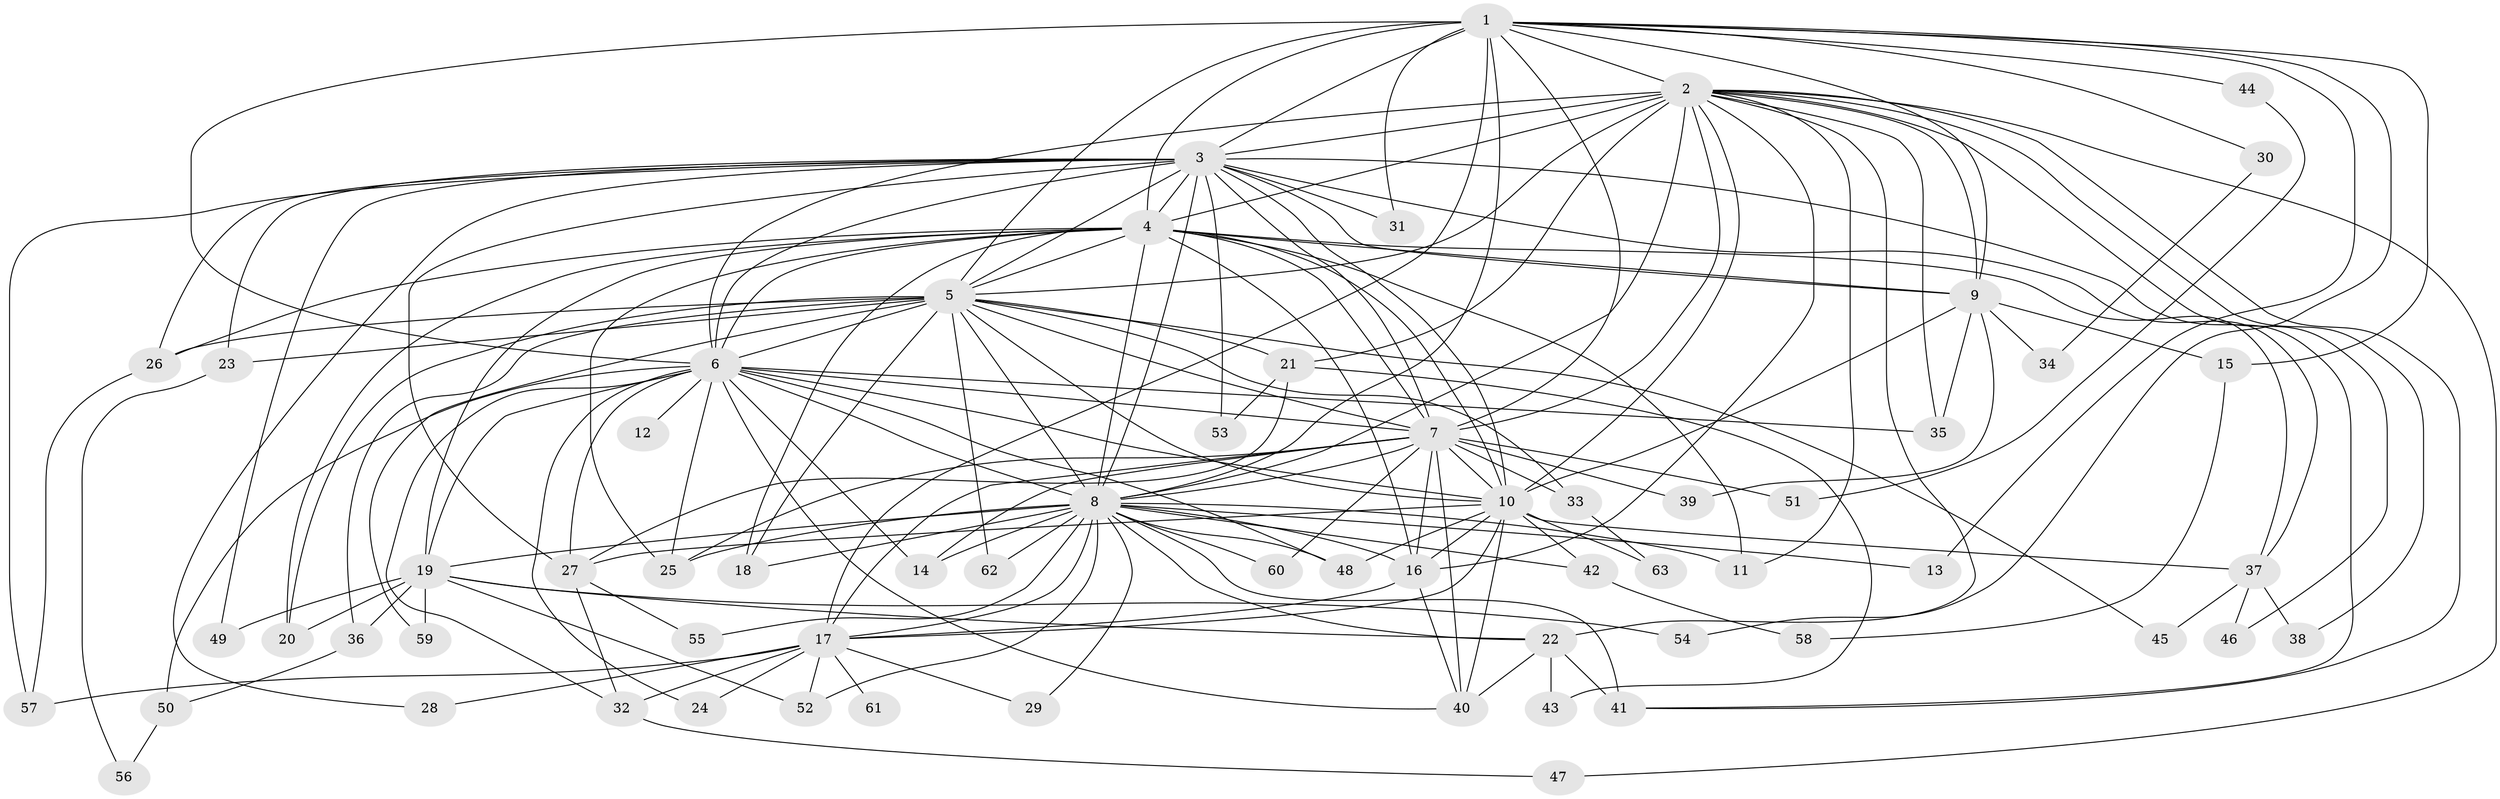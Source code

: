 // original degree distribution, {21: 0.024, 22: 0.016, 31: 0.016, 16: 0.008, 24: 0.016, 8: 0.008, 2: 0.528, 3: 0.256, 5: 0.008, 4: 0.08, 12: 0.008, 6: 0.032}
// Generated by graph-tools (version 1.1) at 2025/34/03/09/25 02:34:44]
// undirected, 63 vertices, 169 edges
graph export_dot {
graph [start="1"]
  node [color=gray90,style=filled];
  1;
  2;
  3;
  4;
  5;
  6;
  7;
  8;
  9;
  10;
  11;
  12;
  13;
  14;
  15;
  16;
  17;
  18;
  19;
  20;
  21;
  22;
  23;
  24;
  25;
  26;
  27;
  28;
  29;
  30;
  31;
  32;
  33;
  34;
  35;
  36;
  37;
  38;
  39;
  40;
  41;
  42;
  43;
  44;
  45;
  46;
  47;
  48;
  49;
  50;
  51;
  52;
  53;
  54;
  55;
  56;
  57;
  58;
  59;
  60;
  61;
  62;
  63;
  1 -- 2 [weight=1.0];
  1 -- 3 [weight=2.0];
  1 -- 4 [weight=2.0];
  1 -- 5 [weight=1.0];
  1 -- 6 [weight=2.0];
  1 -- 7 [weight=2.0];
  1 -- 8 [weight=1.0];
  1 -- 9 [weight=1.0];
  1 -- 13 [weight=1.0];
  1 -- 15 [weight=1.0];
  1 -- 17 [weight=1.0];
  1 -- 30 [weight=1.0];
  1 -- 31 [weight=1.0];
  1 -- 44 [weight=1.0];
  1 -- 54 [weight=1.0];
  2 -- 3 [weight=2.0];
  2 -- 4 [weight=3.0];
  2 -- 5 [weight=1.0];
  2 -- 6 [weight=1.0];
  2 -- 7 [weight=1.0];
  2 -- 8 [weight=1.0];
  2 -- 9 [weight=1.0];
  2 -- 10 [weight=1.0];
  2 -- 11 [weight=1.0];
  2 -- 16 [weight=1.0];
  2 -- 21 [weight=2.0];
  2 -- 22 [weight=1.0];
  2 -- 35 [weight=1.0];
  2 -- 38 [weight=1.0];
  2 -- 41 [weight=1.0];
  2 -- 46 [weight=1.0];
  2 -- 47 [weight=1.0];
  3 -- 4 [weight=4.0];
  3 -- 5 [weight=2.0];
  3 -- 6 [weight=2.0];
  3 -- 7 [weight=3.0];
  3 -- 8 [weight=2.0];
  3 -- 9 [weight=1.0];
  3 -- 10 [weight=1.0];
  3 -- 23 [weight=1.0];
  3 -- 26 [weight=2.0];
  3 -- 27 [weight=3.0];
  3 -- 28 [weight=1.0];
  3 -- 31 [weight=1.0];
  3 -- 37 [weight=1.0];
  3 -- 41 [weight=1.0];
  3 -- 49 [weight=1.0];
  3 -- 53 [weight=1.0];
  3 -- 57 [weight=1.0];
  4 -- 5 [weight=2.0];
  4 -- 6 [weight=2.0];
  4 -- 7 [weight=3.0];
  4 -- 8 [weight=3.0];
  4 -- 9 [weight=1.0];
  4 -- 10 [weight=16.0];
  4 -- 11 [weight=1.0];
  4 -- 16 [weight=5.0];
  4 -- 18 [weight=1.0];
  4 -- 19 [weight=2.0];
  4 -- 20 [weight=1.0];
  4 -- 25 [weight=1.0];
  4 -- 26 [weight=1.0];
  4 -- 37 [weight=1.0];
  5 -- 6 [weight=1.0];
  5 -- 7 [weight=1.0];
  5 -- 8 [weight=2.0];
  5 -- 10 [weight=1.0];
  5 -- 18 [weight=1.0];
  5 -- 20 [weight=1.0];
  5 -- 21 [weight=1.0];
  5 -- 23 [weight=1.0];
  5 -- 26 [weight=1.0];
  5 -- 33 [weight=1.0];
  5 -- 36 [weight=1.0];
  5 -- 45 [weight=1.0];
  5 -- 59 [weight=1.0];
  5 -- 62 [weight=1.0];
  6 -- 7 [weight=1.0];
  6 -- 8 [weight=2.0];
  6 -- 10 [weight=2.0];
  6 -- 12 [weight=1.0];
  6 -- 14 [weight=1.0];
  6 -- 19 [weight=1.0];
  6 -- 24 [weight=1.0];
  6 -- 25 [weight=1.0];
  6 -- 27 [weight=1.0];
  6 -- 32 [weight=1.0];
  6 -- 35 [weight=1.0];
  6 -- 40 [weight=1.0];
  6 -- 48 [weight=1.0];
  6 -- 50 [weight=1.0];
  7 -- 8 [weight=1.0];
  7 -- 10 [weight=2.0];
  7 -- 14 [weight=2.0];
  7 -- 16 [weight=1.0];
  7 -- 17 [weight=1.0];
  7 -- 25 [weight=1.0];
  7 -- 33 [weight=1.0];
  7 -- 39 [weight=1.0];
  7 -- 40 [weight=1.0];
  7 -- 51 [weight=1.0];
  7 -- 60 [weight=1.0];
  8 -- 11 [weight=1.0];
  8 -- 13 [weight=1.0];
  8 -- 14 [weight=1.0];
  8 -- 16 [weight=1.0];
  8 -- 17 [weight=1.0];
  8 -- 18 [weight=1.0];
  8 -- 19 [weight=2.0];
  8 -- 22 [weight=1.0];
  8 -- 25 [weight=1.0];
  8 -- 29 [weight=1.0];
  8 -- 41 [weight=2.0];
  8 -- 42 [weight=1.0];
  8 -- 48 [weight=1.0];
  8 -- 52 [weight=1.0];
  8 -- 55 [weight=1.0];
  8 -- 60 [weight=1.0];
  8 -- 62 [weight=1.0];
  9 -- 10 [weight=1.0];
  9 -- 15 [weight=1.0];
  9 -- 34 [weight=1.0];
  9 -- 35 [weight=1.0];
  9 -- 39 [weight=1.0];
  10 -- 16 [weight=2.0];
  10 -- 17 [weight=1.0];
  10 -- 27 [weight=1.0];
  10 -- 37 [weight=2.0];
  10 -- 40 [weight=1.0];
  10 -- 42 [weight=1.0];
  10 -- 48 [weight=1.0];
  10 -- 63 [weight=1.0];
  15 -- 58 [weight=1.0];
  16 -- 17 [weight=1.0];
  16 -- 40 [weight=1.0];
  17 -- 24 [weight=1.0];
  17 -- 28 [weight=1.0];
  17 -- 29 [weight=1.0];
  17 -- 32 [weight=1.0];
  17 -- 52 [weight=1.0];
  17 -- 57 [weight=1.0];
  17 -- 61 [weight=1.0];
  19 -- 20 [weight=4.0];
  19 -- 22 [weight=1.0];
  19 -- 36 [weight=1.0];
  19 -- 49 [weight=1.0];
  19 -- 52 [weight=1.0];
  19 -- 54 [weight=1.0];
  19 -- 59 [weight=1.0];
  21 -- 27 [weight=1.0];
  21 -- 43 [weight=1.0];
  21 -- 53 [weight=1.0];
  22 -- 40 [weight=1.0];
  22 -- 41 [weight=1.0];
  22 -- 43 [weight=1.0];
  23 -- 56 [weight=1.0];
  26 -- 57 [weight=2.0];
  27 -- 32 [weight=1.0];
  27 -- 55 [weight=1.0];
  30 -- 34 [weight=1.0];
  32 -- 47 [weight=1.0];
  33 -- 63 [weight=1.0];
  36 -- 50 [weight=1.0];
  37 -- 38 [weight=1.0];
  37 -- 45 [weight=1.0];
  37 -- 46 [weight=1.0];
  42 -- 58 [weight=1.0];
  44 -- 51 [weight=1.0];
  50 -- 56 [weight=1.0];
}
